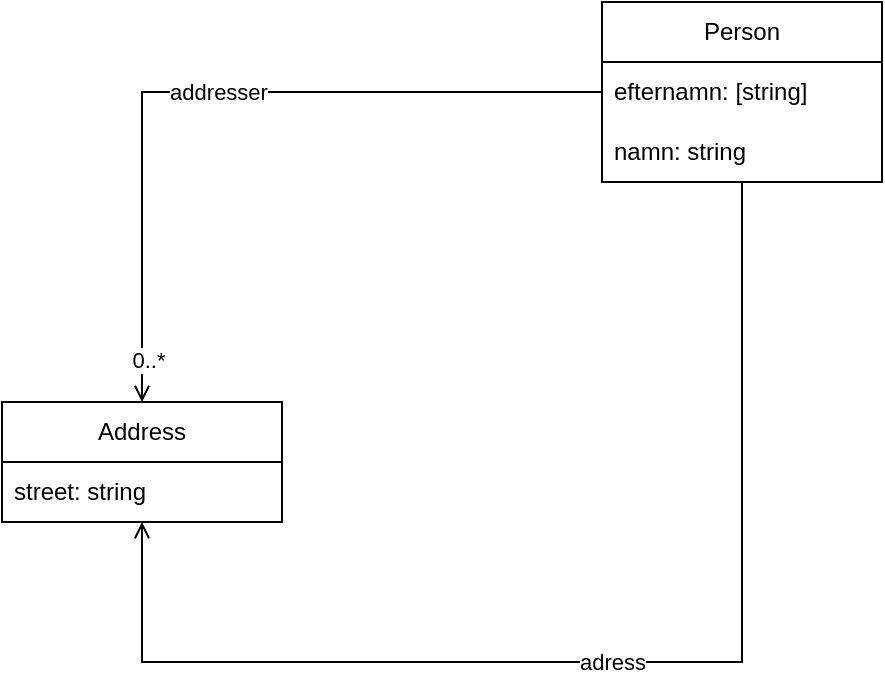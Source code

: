 <mxfile version="28.2.5">
  <diagram id="O5m0Za5ys5D574SArSo_" name="Page-1">
    <mxGraphModel dx="1548" dy="666" grid="1" gridSize="10" guides="1" tooltips="1" connect="1" arrows="1" fold="1" page="1" pageScale="1" pageWidth="827" pageHeight="1169" math="0" shadow="0">
      <root>
        <mxCell id="0" />
        <mxCell id="1" value="layer1" parent="0" />
        <mxCell id="auto:/$defs/Address" value="Address" style="swimlane;fontStyle=0;childLayout=stackLayout;horizontal=1;startSize=30;horizontalStack=0;resizeParent=1;resizeParentMax=0;resizeLast=0;collapsible=1;marginBottom=0;whiteSpace=wrap;html=1;" parent="1" vertex="1">
          <mxGeometry x="90" y="430" width="140" height="60" as="geometry" />
        </mxCell>
        <mxCell id="auto:/$defs/Address/properties/street" value="street: string" style="text;strokeColor=none;fillColor=none;align=left;verticalAlign=middle;spacingLeft=4;spacingRight=4;overflow=hidden;points=[[0,0.5],[1,0.5]];portConstraint=eastwest;rotatable=0;whiteSpace=wrap;html=1;locked=1" parent="auto:/$defs/Address" vertex="1">
          <mxGeometry y="30" width="140" height="30" as="geometry" />
        </mxCell>
        <mxCell id="auto:/$defs/Person#addresser" value="addresser" style="edgeStyle=orthogonalEdgeStyle;rounded=0;orthogonalLoop=1;jettySize=auto;html=1;endArrow=open;endFill=0;" parent="1" source="auto:/$defs/Person" target="auto:/$defs/Address" edge="1">
          <mxGeometry relative="1" as="geometry" />
        </mxCell>
        <mxCell id="2" value="0..*" style="edgeLabel;html=1;align=center;verticalAlign=middle;resizable=0;points=[];" vertex="1" connectable="0" parent="auto:/$defs/Person#addresser">
          <mxGeometry x="0.891" y="3" relative="1" as="geometry">
            <mxPoint as="offset" />
          </mxGeometry>
        </mxCell>
        <mxCell id="auto:/$defs/Person#adress" value="adress" style="edgeStyle=orthogonalEdgeStyle;rounded=0;orthogonalLoop=1;jettySize=auto;html=1;endArrow=open;endFill=0;" parent="1" source="auto:/$defs/Person" target="auto:/$defs/Address" edge="1">
          <mxGeometry relative="1" as="geometry">
            <Array as="points">
              <mxPoint x="460" y="560" />
              <mxPoint x="160" y="560" />
            </Array>
          </mxGeometry>
        </mxCell>
        <mxCell id="auto:/$defs/Person" value="Person" style="swimlane;fontStyle=0;childLayout=stackLayout;horizontal=1;startSize=30;horizontalStack=0;resizeParent=1;resizeParentMax=0;resizeLast=0;collapsible=1;marginBottom=0;whiteSpace=wrap;html=1;" parent="1" vertex="1">
          <mxGeometry x="390" y="230" width="140" height="90" as="geometry" />
        </mxCell>
        <mxCell id="auto:/$defs/Person/properties/namn" value="namn: string" style="text;strokeColor=none;fillColor=none;align=left;verticalAlign=middle;spacingLeft=4;spacingRight=4;overflow=hidden;points=[[0,0.5],[1,0.5]];portConstraint=eastwest;rotatable=0;whiteSpace=wrap;html=1;locked=1" parent="auto:/$defs/Person" vertex="1">
          <mxGeometry y="60" width="140" height="30" as="geometry" />
        </mxCell>
        <mxCell id="auto:/$defs/Person/properties/efternamn" value="efternamn: [string]" style="text;strokeColor=none;fillColor=none;align=left;verticalAlign=middle;spacingLeft=4;spacingRight=4;overflow=hidden;points=[[0,0.5],[1,0.5]];portConstraint=eastwest;rotatable=0;whiteSpace=wrap;html=1;locked=1" parent="auto:/$defs/Person" vertex="1">
          <mxGeometry y="30" width="140" height="30" as="geometry" />
        </mxCell>
      </root>
    </mxGraphModel>
  </diagram>
</mxfile>
